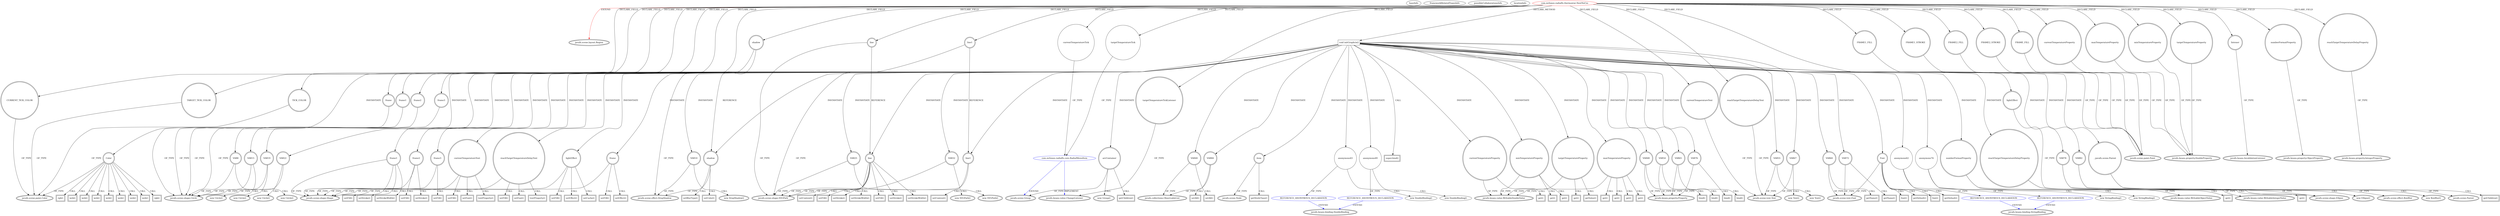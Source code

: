 digraph {
baseInfo[graphId=985,category="extension_graph",isAnonymous=false,possibleRelation=true]
frameworkRelatedTypesInfo[0="javafx.scene.layout.Region"]
possibleCollaborationsInfo[0="985~CLIENT_METHOD_DECLARATION-INSTANTIATION-~javafx.scene.layout.Region ~javafx.beans.binding.StringBinding ~false~true",1="985~CLIENT_METHOD_DECLARATION-INSTANTIATION-~javafx.scene.layout.Region ~javafx.beans.binding.DoubleBinding ~false~true",2="985~FIELD_DECLARATION-FIELD_DECLARATION-~javafx.scene.layout.Region ~javafx.scene.Group javafx.beans.value.ChangeListener ~false~false"]
locationInfo[projectName="MrLoNee-RadialFx",filePath="/MrLoNee-RadialFx/RadialFx-master/src/com/mrlonee/radialfx/thermostat/NestNoCss.java",contextSignature="NestNoCss",graphId="985"]
0[label="com.mrlonee.radialfx.thermostat.NestNoCss",vertexType="ROOT_CLIENT_CLASS_DECLARATION",isFrameworkType=false,color=red]
1[label="javafx.scene.layout.Region",vertexType="FRAMEWORK_CLASS_TYPE",isFrameworkType=true,peripheries=2]
2[label="CURRENT_TICK_COLOR",vertexType="FIELD_DECLARATION",isFrameworkType=true,peripheries=2,shape=circle]
3[label="javafx.scene.paint.Color",vertexType="FRAMEWORK_CLASS_TYPE",isFrameworkType=true,peripheries=2]
4[label="FRAME1_FILL",vertexType="FIELD_DECLARATION",isFrameworkType=true,peripheries=2,shape=circle]
5[label="javafx.scene.paint.Paint",vertexType="FRAMEWORK_CLASS_TYPE",isFrameworkType=true,peripheries=2]
6[label="FRAME1_STROKE",vertexType="FIELD_DECLARATION",isFrameworkType=true,peripheries=2,shape=circle]
8[label="FRAME2_FILL",vertexType="FIELD_DECLARATION",isFrameworkType=true,peripheries=2,shape=circle]
10[label="FRAME2_STROKE",vertexType="FIELD_DECLARATION",isFrameworkType=true,peripheries=2,shape=circle]
12[label="FRAME_FILL",vertexType="FIELD_DECLARATION",isFrameworkType=true,peripheries=2,shape=circle]
14[label="TARGET_TICK_COLOR",vertexType="FIELD_DECLARATION",isFrameworkType=true,peripheries=2,shape=circle]
16[label="TICK_COLOR",vertexType="FIELD_DECLARATION",isFrameworkType=true,peripheries=2,shape=circle]
18[label="currentTemperatureProperty",vertexType="FIELD_DECLARATION",isFrameworkType=true,peripheries=2,shape=circle]
19[label="javafx.beans.property.DoubleProperty",vertexType="FRAMEWORK_CLASS_TYPE",isFrameworkType=true,peripheries=2]
20[label="currentTemperatureText",vertexType="FIELD_DECLARATION",isFrameworkType=true,peripheries=2,shape=circle]
21[label="javafx.scene.text.Text",vertexType="FRAMEWORK_CLASS_TYPE",isFrameworkType=true,peripheries=2]
22[label="currentTemperatureTick",vertexType="FIELD_DECLARATION",isFrameworkType=false,shape=circle]
23[label="com.mrlonee.radialfx.core.RadialMenuItem",vertexType="REFERENCE_CLIENT_CLASS_DECLARATION",isFrameworkType=false,color=blue]
24[label="javafx.scene.Group",vertexType="FRAMEWORK_CLASS_TYPE",isFrameworkType=true,peripheries=2]
25[label="javafx.beans.value.ChangeListener",vertexType="FRAMEWORK_INTERFACE_TYPE",isFrameworkType=true,peripheries=2]
26[label="frame",vertexType="FIELD_DECLARATION",isFrameworkType=true,peripheries=2,shape=circle]
27[label="javafx.scene.shape.Circle",vertexType="FRAMEWORK_CLASS_TYPE",isFrameworkType=true,peripheries=2]
28[label="frame1",vertexType="FIELD_DECLARATION",isFrameworkType=true,peripheries=2,shape=circle]
30[label="frame2",vertexType="FIELD_DECLARATION",isFrameworkType=true,peripheries=2,shape=circle]
32[label="frame3",vertexType="FIELD_DECLARATION",isFrameworkType=true,peripheries=2,shape=circle]
34[label="lightEffect",vertexType="FIELD_DECLARATION",isFrameworkType=true,peripheries=2,shape=circle]
35[label="javafx.scene.shape.Ellipse",vertexType="FRAMEWORK_CLASS_TYPE",isFrameworkType=true,peripheries=2]
36[label="line",vertexType="FIELD_DECLARATION",isFrameworkType=true,peripheries=2,shape=circle]
37[label="javafx.scene.shape.SVGPath",vertexType="FRAMEWORK_CLASS_TYPE",isFrameworkType=true,peripheries=2]
38[label="line1",vertexType="FIELD_DECLARATION",isFrameworkType=true,peripheries=2,shape=circle]
40[label="listener",vertexType="FIELD_DECLARATION",isFrameworkType=true,peripheries=2,shape=circle]
41[label="javafx.beans.InvalidationListener",vertexType="FRAMEWORK_INTERFACE_TYPE",isFrameworkType=true,peripheries=2]
42[label="maxTemperatureProperty",vertexType="FIELD_DECLARATION",isFrameworkType=true,peripheries=2,shape=circle]
44[label="minTemperatureProperty",vertexType="FIELD_DECLARATION",isFrameworkType=true,peripheries=2,shape=circle]
46[label="numberFormatProperty",vertexType="FIELD_DECLARATION",isFrameworkType=true,peripheries=2,shape=circle]
47[label="javafx.beans.property.ObjectProperty",vertexType="FRAMEWORK_CLASS_TYPE",isFrameworkType=true,peripheries=2]
48[label="reachTargetTemperatureDelayProperty",vertexType="FIELD_DECLARATION",isFrameworkType=true,peripheries=2,shape=circle]
49[label="javafx.beans.property.IntegerProperty",vertexType="FRAMEWORK_CLASS_TYPE",isFrameworkType=true,peripheries=2]
50[label="reachTargetTemperatureDelayText",vertexType="FIELD_DECLARATION",isFrameworkType=true,peripheries=2,shape=circle]
52[label="shadow",vertexType="FIELD_DECLARATION",isFrameworkType=true,peripheries=2,shape=circle]
53[label="javafx.scene.effect.DropShadow",vertexType="FRAMEWORK_CLASS_TYPE",isFrameworkType=true,peripheries=2]
54[label="targetTemperatureProperty",vertexType="FIELD_DECLARATION",isFrameworkType=true,peripheries=2,shape=circle]
56[label="targetTemperatureTick",vertexType="FIELD_DECLARATION",isFrameworkType=false,shape=circle]
58[label="targetTemperatureTickListener",vertexType="FIELD_DECLARATION",isFrameworkType=true,peripheries=2,shape=circle]
100[label="void initGraphcis()",vertexType="CLIENT_METHOD_DECLARATION",isFrameworkType=false,shape=box]
102[label="VAR8",vertexType="VARIABLE_EXPRESION",isFrameworkType=true,peripheries=2,shape=circle]
101[label="new Circle()",vertexType="CONSTRUCTOR_CALL",isFrameworkType=true,peripheries=2]
104[label="frame",vertexType="VARIABLE_EXPRESION",isFrameworkType=true,peripheries=2,shape=circle]
106[label="javafx.scene.shape.Shape",vertexType="FRAMEWORK_CLASS_TYPE",isFrameworkType=true,peripheries=2]
105[label="setFill()",vertexType="INSIDE_CALL",isFrameworkType=true,peripheries=2,shape=box]
108[label="VAR10",vertexType="VARIABLE_EXPRESION",isFrameworkType=true,peripheries=2,shape=circle]
107[label="new DropShadow()",vertexType="CONSTRUCTOR_CALL",isFrameworkType=true,peripheries=2]
110[label="shadow",vertexType="VARIABLE_EXPRESION",isFrameworkType=true,peripheries=2,shape=circle]
111[label="setBlurType()",vertexType="INSIDE_CALL",isFrameworkType=true,peripheries=2,shape=box]
114[label="setColor()",vertexType="INSIDE_CALL",isFrameworkType=true,peripheries=2,shape=box]
115[label="Color",vertexType="VARIABLE_EXPRESION",isFrameworkType=true,peripheries=2,shape=circle]
116[label="rgb()",vertexType="INSIDE_CALL",isFrameworkType=true,peripheries=2,shape=box]
119[label="setEffect()",vertexType="INSIDE_CALL",isFrameworkType=true,peripheries=2,shape=box]
121[label="VAR15",vertexType="VARIABLE_EXPRESION",isFrameworkType=true,peripheries=2,shape=circle]
120[label="new Circle()",vertexType="CONSTRUCTOR_CALL",isFrameworkType=true,peripheries=2]
123[label="frame1",vertexType="VARIABLE_EXPRESION",isFrameworkType=true,peripheries=2,shape=circle]
124[label="setFill()",vertexType="INSIDE_CALL",isFrameworkType=true,peripheries=2,shape=box]
127[label="setStroke()",vertexType="INSIDE_CALL",isFrameworkType=true,peripheries=2,shape=box]
129[label="setStrokeWidth()",vertexType="INSIDE_CALL",isFrameworkType=true,peripheries=2,shape=box]
131[label="VAR19",vertexType="VARIABLE_EXPRESION",isFrameworkType=true,peripheries=2,shape=circle]
130[label="new Circle()",vertexType="CONSTRUCTOR_CALL",isFrameworkType=true,peripheries=2]
133[label="frame2",vertexType="VARIABLE_EXPRESION",isFrameworkType=true,peripheries=2,shape=circle]
134[label="setFill()",vertexType="INSIDE_CALL",isFrameworkType=true,peripheries=2,shape=box]
137[label="setStroke()",vertexType="INSIDE_CALL",isFrameworkType=true,peripheries=2,shape=box]
139[label="VAR22",vertexType="VARIABLE_EXPRESION",isFrameworkType=true,peripheries=2,shape=circle]
138[label="new Circle()",vertexType="CONSTRUCTOR_CALL",isFrameworkType=true,peripheries=2]
141[label="frame3",vertexType="VARIABLE_EXPRESION",isFrameworkType=true,peripheries=2,shape=circle]
142[label="setFill()",vertexType="INSIDE_CALL",isFrameworkType=true,peripheries=2,shape=box]
145[label="web()",vertexType="INSIDE_CALL",isFrameworkType=true,peripheries=2,shape=box]
147[label="VAR25",vertexType="VARIABLE_EXPRESION",isFrameworkType=true,peripheries=2,shape=circle]
146[label="new SVGPath()",vertexType="CONSTRUCTOR_CALL",isFrameworkType=true,peripheries=2]
149[label="line",vertexType="VARIABLE_EXPRESION",isFrameworkType=true,peripheries=2,shape=circle]
150[label="setContent()",vertexType="INSIDE_CALL",isFrameworkType=true,peripheries=2,shape=box]
153[label="setFill()",vertexType="INSIDE_CALL",isFrameworkType=true,peripheries=2,shape=box]
155[label="web()",vertexType="INSIDE_CALL",isFrameworkType=true,peripheries=2,shape=box]
157[label="setStroke()",vertexType="INSIDE_CALL",isFrameworkType=true,peripheries=2,shape=box]
159[label="web()",vertexType="INSIDE_CALL",isFrameworkType=true,peripheries=2,shape=box]
161[label="setStrokeWidth()",vertexType="INSIDE_CALL",isFrameworkType=true,peripheries=2,shape=box]
163[label="VAR32",vertexType="VARIABLE_EXPRESION",isFrameworkType=true,peripheries=2,shape=circle]
162[label="new SVGPath()",vertexType="CONSTRUCTOR_CALL",isFrameworkType=true,peripheries=2]
165[label="line1",vertexType="VARIABLE_EXPRESION",isFrameworkType=true,peripheries=2,shape=circle]
166[label="setContent()",vertexType="INSIDE_CALL",isFrameworkType=true,peripheries=2,shape=box]
169[label="setFill()",vertexType="INSIDE_CALL",isFrameworkType=true,peripheries=2,shape=box]
171[label="web()",vertexType="INSIDE_CALL",isFrameworkType=true,peripheries=2,shape=box]
173[label="setStroke()",vertexType="INSIDE_CALL",isFrameworkType=true,peripheries=2,shape=box]
175[label="web()",vertexType="INSIDE_CALL",isFrameworkType=true,peripheries=2,shape=box]
177[label="setStrokeWidth()",vertexType="INSIDE_CALL",isFrameworkType=true,peripheries=2,shape=box]
179[label="arcContainer",vertexType="VARIABLE_EXPRESION",isFrameworkType=true,peripheries=2,shape=circle]
178[label="new Group()",vertexType="CONSTRUCTOR_CALL",isFrameworkType=true,peripheries=2]
181[label="VAR40",vertexType="VARIABLE_EXPRESION",isFrameworkType=true,peripheries=2,shape=circle]
183[label="javafx.collections.ObservableList",vertexType="FRAMEWORK_INTERFACE_TYPE",isFrameworkType=true,peripheries=2]
182[label="setAll()",vertexType="INSIDE_CALL",isFrameworkType=true,peripheries=2,shape=box]
184[label="item",vertexType="VARIABLE_EXPRESION",isFrameworkType=true,peripheries=2,shape=circle]
186[label="javafx.scene.Node",vertexType="FRAMEWORK_CLASS_TYPE",isFrameworkType=true,peripheries=2]
185[label="getStyleClass()",vertexType="INSIDE_CALL",isFrameworkType=true,peripheries=2,shape=box]
188[label="getChildren()",vertexType="INSIDE_CALL",isFrameworkType=true,peripheries=2,shape=box]
190[label="anonymous43",vertexType="VARIABLE_EXPRESION",isFrameworkType=false,shape=circle]
191[label="REFERENCE_ANONYMOUS_DECLARATION",vertexType="REFERENCE_ANONYMOUS_DECLARATION",isFrameworkType=false,color=blue]
192[label="javafx.beans.binding.DoubleBinding",vertexType="FRAMEWORK_CLASS_TYPE",isFrameworkType=true,peripheries=2]
189[label="new DoubleBinding()",vertexType="CONSTRUCTOR_CALL",isFrameworkType=false]
193[label="super.bind()",vertexType="SUPER_CALL",isFrameworkType=true,peripheries=2,shape=box]
194[label="maxTemperatureProperty",vertexType="VARIABLE_EXPRESION",isFrameworkType=true,peripheries=2,shape=circle]
196[label="javafx.beans.value.WritableDoubleValue",vertexType="FRAMEWORK_INTERFACE_TYPE",isFrameworkType=true,peripheries=2]
195[label="get()",vertexType="INSIDE_CALL",isFrameworkType=true,peripheries=2,shape=box]
197[label="currentTemperatureProperty",vertexType="VARIABLE_EXPRESION",isFrameworkType=true,peripheries=2,shape=circle]
198[label="get()",vertexType="INSIDE_CALL",isFrameworkType=true,peripheries=2,shape=box]
201[label="get()",vertexType="INSIDE_CALL",isFrameworkType=true,peripheries=2,shape=box]
202[label="minTemperatureProperty",vertexType="VARIABLE_EXPRESION",isFrameworkType=true,peripheries=2,shape=circle]
203[label="get()",vertexType="INSIDE_CALL",isFrameworkType=true,peripheries=2,shape=box]
205[label="VAR48",vertexType="VARIABLE_EXPRESION",isFrameworkType=true,peripheries=2,shape=circle]
207[label="javafx.beans.property.Property",vertexType="FRAMEWORK_INTERFACE_TYPE",isFrameworkType=true,peripheries=2]
206[label="bind()",vertexType="INSIDE_CALL",isFrameworkType=true,peripheries=2,shape=box]
209[label="anonymous49",vertexType="VARIABLE_EXPRESION",isFrameworkType=false,shape=circle]
210[label="REFERENCE_ANONYMOUS_DECLARATION",vertexType="REFERENCE_ANONYMOUS_DECLARATION",isFrameworkType=false,color=blue]
208[label="new DoubleBinding()",vertexType="CONSTRUCTOR_CALL",isFrameworkType=false]
214[label="get()",vertexType="INSIDE_CALL",isFrameworkType=true,peripheries=2,shape=box]
215[label="targetTemperatureProperty",vertexType="VARIABLE_EXPRESION",isFrameworkType=true,peripheries=2,shape=circle]
216[label="get()",vertexType="INSIDE_CALL",isFrameworkType=true,peripheries=2,shape=box]
219[label="get()",vertexType="INSIDE_CALL",isFrameworkType=true,peripheries=2,shape=box]
221[label="get()",vertexType="INSIDE_CALL",isFrameworkType=true,peripheries=2,shape=box]
222[label="VAR54",vertexType="VARIABLE_EXPRESION",isFrameworkType=true,peripheries=2,shape=circle]
223[label="bind()",vertexType="INSIDE_CALL",isFrameworkType=true,peripheries=2,shape=box]
226[label="VAR55",vertexType="VARIABLE_EXPRESION",isFrameworkType=true,peripheries=2,shape=circle]
225[label="new Text()",vertexType="CONSTRUCTOR_CALL",isFrameworkType=true,peripheries=2]
228[label="currentTemperatureText",vertexType="VARIABLE_EXPRESION",isFrameworkType=true,peripheries=2,shape=circle]
229[label="setFill()",vertexType="INSIDE_CALL",isFrameworkType=true,peripheries=2,shape=box]
232[label="web()",vertexType="INSIDE_CALL",isFrameworkType=true,peripheries=2,shape=box]
234[label="setFont()",vertexType="INSIDE_CALL",isFrameworkType=true,peripheries=2,shape=box]
235[label="Font",vertexType="VARIABLE_EXPRESION",isFrameworkType=true,peripheries=2,shape=circle]
237[label="javafx.scene.text.Font",vertexType="FRAMEWORK_CLASS_TYPE",isFrameworkType=true,peripheries=2]
236[label="font()",vertexType="INSIDE_CALL",isFrameworkType=true,peripheries=2,shape=box]
238[label="VAR60",vertexType="VARIABLE_EXPRESION",isFrameworkType=true,peripheries=2,shape=circle]
239[label="getName()",vertexType="INSIDE_CALL",isFrameworkType=true,peripheries=2,shape=box]
242[label="getDefault()",vertexType="INSIDE_CALL",isFrameworkType=true,peripheries=2,shape=box]
244[label="anonymous62",vertexType="VARIABLE_EXPRESION",isFrameworkType=false,shape=circle]
245[label="REFERENCE_ANONYMOUS_DECLARATION",vertexType="REFERENCE_ANONYMOUS_DECLARATION",isFrameworkType=false,color=blue]
246[label="javafx.beans.binding.StringBinding",vertexType="FRAMEWORK_CLASS_TYPE",isFrameworkType=true,peripheries=2]
243[label="new StringBinding()",vertexType="CONSTRUCTOR_CALL",isFrameworkType=false]
248[label="numberFormatProperty",vertexType="VARIABLE_EXPRESION",isFrameworkType=true,peripheries=2,shape=circle]
250[label="javafx.beans.value.WritableObjectValue",vertexType="FRAMEWORK_INTERFACE_TYPE",isFrameworkType=true,peripheries=2]
249[label="get()",vertexType="INSIDE_CALL",isFrameworkType=true,peripheries=2,shape=box]
252[label="getValue()",vertexType="INSIDE_CALL",isFrameworkType=true,peripheries=2,shape=box]
253[label="VAR65",vertexType="VARIABLE_EXPRESION",isFrameworkType=true,peripheries=2,shape=circle]
254[label="bind()",vertexType="INSIDE_CALL",isFrameworkType=true,peripheries=2,shape=box]
257[label="textProperty()",vertexType="INSIDE_CALL",isFrameworkType=true,peripheries=2,shape=box]
259[label="VAR67",vertexType="VARIABLE_EXPRESION",isFrameworkType=true,peripheries=2,shape=circle]
258[label="new Text()",vertexType="CONSTRUCTOR_CALL",isFrameworkType=true,peripheries=2]
261[label="reachTargetTemperatureDelayText",vertexType="VARIABLE_EXPRESION",isFrameworkType=true,peripheries=2,shape=circle]
262[label="setFill()",vertexType="INSIDE_CALL",isFrameworkType=true,peripheries=2,shape=box]
265[label="web()",vertexType="INSIDE_CALL",isFrameworkType=true,peripheries=2,shape=box]
267[label="setFont()",vertexType="INSIDE_CALL",isFrameworkType=true,peripheries=2,shape=box]
269[label="font()",vertexType="INSIDE_CALL",isFrameworkType=true,peripheries=2,shape=box]
270[label="VAR72",vertexType="VARIABLE_EXPRESION",isFrameworkType=true,peripheries=2,shape=circle]
271[label="getName()",vertexType="INSIDE_CALL",isFrameworkType=true,peripheries=2,shape=box]
274[label="getDefault()",vertexType="INSIDE_CALL",isFrameworkType=true,peripheries=2,shape=box]
276[label="anonymous74",vertexType="VARIABLE_EXPRESION",isFrameworkType=false,shape=circle]
277[label="REFERENCE_ANONYMOUS_DECLARATION",vertexType="REFERENCE_ANONYMOUS_DECLARATION",isFrameworkType=false,color=blue]
275[label="new StringBinding()",vertexType="CONSTRUCTOR_CALL",isFrameworkType=false]
280[label="reachTargetTemperatureDelayProperty",vertexType="VARIABLE_EXPRESION",isFrameworkType=true,peripheries=2,shape=circle]
282[label="javafx.beans.value.WritableIntegerValue",vertexType="FRAMEWORK_INTERFACE_TYPE",isFrameworkType=true,peripheries=2]
281[label="get()",vertexType="INSIDE_CALL",isFrameworkType=true,peripheries=2,shape=box]
283[label="VAR76",vertexType="VARIABLE_EXPRESION",isFrameworkType=true,peripheries=2,shape=circle]
284[label="bind()",vertexType="INSIDE_CALL",isFrameworkType=true,peripheries=2,shape=box]
287[label="textProperty()",vertexType="INSIDE_CALL",isFrameworkType=true,peripheries=2,shape=box]
289[label="VAR78",vertexType="VARIABLE_EXPRESION",isFrameworkType=true,peripheries=2,shape=circle]
288[label="new Ellipse()",vertexType="CONSTRUCTOR_CALL",isFrameworkType=true,peripheries=2]
291[label="lightEffect",vertexType="VARIABLE_EXPRESION",isFrameworkType=true,peripheries=2,shape=circle]
292[label="setFill()",vertexType="INSIDE_CALL",isFrameworkType=true,peripheries=2,shape=box]
295[label="rgb()",vertexType="INSIDE_CALL",isFrameworkType=true,peripheries=2,shape=box]
297[label="setEffect()",vertexType="INSIDE_CALL",isFrameworkType=true,peripheries=2,shape=box]
299[label="VAR82",vertexType="VARIABLE_EXPRESION",isFrameworkType=true,peripheries=2,shape=circle]
300[label="javafx.scene.effect.BoxBlur",vertexType="FRAMEWORK_CLASS_TYPE",isFrameworkType=true,peripheries=2]
298[label="new BoxBlur()",vertexType="CONSTRUCTOR_CALL",isFrameworkType=true,peripheries=2]
302[label="setCache()",vertexType="INSIDE_CALL",isFrameworkType=true,peripheries=2,shape=box]
303[label="VAR84",vertexType="VARIABLE_EXPRESION",isFrameworkType=true,peripheries=2,shape=circle]
304[label="setAll()",vertexType="INSIDE_CALL",isFrameworkType=true,peripheries=2,shape=box]
306[label="_:javafx.scene.Parent",vertexType="VARIABLE_EXPRESION",isFrameworkType=true,peripheries=2,shape=circle]
308[label="javafx.scene.Parent",vertexType="FRAMEWORK_CLASS_TYPE",isFrameworkType=true,peripheries=2]
307[label="getChildren()",vertexType="INSIDE_CALL",isFrameworkType=true,peripheries=2,shape=box]
0->1[label="EXTEND",color=red]
0->2[label="DECLARE_FIELD"]
2->3[label="OF_TYPE"]
0->4[label="DECLARE_FIELD"]
4->5[label="OF_TYPE"]
0->6[label="DECLARE_FIELD"]
6->5[label="OF_TYPE"]
0->8[label="DECLARE_FIELD"]
8->5[label="OF_TYPE"]
0->10[label="DECLARE_FIELD"]
10->5[label="OF_TYPE"]
0->12[label="DECLARE_FIELD"]
12->5[label="OF_TYPE"]
0->14[label="DECLARE_FIELD"]
14->3[label="OF_TYPE"]
0->16[label="DECLARE_FIELD"]
16->3[label="OF_TYPE"]
0->18[label="DECLARE_FIELD"]
18->19[label="OF_TYPE"]
0->20[label="DECLARE_FIELD"]
20->21[label="OF_TYPE"]
0->22[label="DECLARE_FIELD"]
23->24[label="EXTEND",color=blue]
23->25[label="IMPLEMENT",color=blue]
22->23[label="OF_TYPE"]
0->26[label="DECLARE_FIELD"]
26->27[label="OF_TYPE"]
0->28[label="DECLARE_FIELD"]
28->27[label="OF_TYPE"]
0->30[label="DECLARE_FIELD"]
30->27[label="OF_TYPE"]
0->32[label="DECLARE_FIELD"]
32->27[label="OF_TYPE"]
0->34[label="DECLARE_FIELD"]
34->35[label="OF_TYPE"]
0->36[label="DECLARE_FIELD"]
36->37[label="OF_TYPE"]
0->38[label="DECLARE_FIELD"]
38->37[label="OF_TYPE"]
0->40[label="DECLARE_FIELD"]
40->41[label="OF_TYPE"]
0->42[label="DECLARE_FIELD"]
42->19[label="OF_TYPE"]
0->44[label="DECLARE_FIELD"]
44->19[label="OF_TYPE"]
0->46[label="DECLARE_FIELD"]
46->47[label="OF_TYPE"]
0->48[label="DECLARE_FIELD"]
48->49[label="OF_TYPE"]
0->50[label="DECLARE_FIELD"]
50->21[label="OF_TYPE"]
0->52[label="DECLARE_FIELD"]
52->53[label="OF_TYPE"]
0->54[label="DECLARE_FIELD"]
54->19[label="OF_TYPE"]
0->56[label="DECLARE_FIELD"]
56->23[label="OF_TYPE"]
0->58[label="DECLARE_FIELD"]
58->25[label="OF_TYPE"]
0->100[label="DECLARE_METHOD"]
100->102[label="INSTANTIATE"]
102->27[label="OF_TYPE"]
102->101[label="CALL"]
100->104[label="INSTANTIATE"]
104->106[label="OF_TYPE"]
104->105[label="CALL"]
100->108[label="INSTANTIATE"]
108->53[label="OF_TYPE"]
108->107[label="CALL"]
100->110[label="INSTANTIATE"]
52->110[label="REFERENCE"]
110->53[label="OF_TYPE"]
110->111[label="CALL"]
110->114[label="CALL"]
100->115[label="INSTANTIATE"]
115->3[label="OF_TYPE"]
115->116[label="CALL"]
104->119[label="CALL"]
100->121[label="INSTANTIATE"]
121->27[label="OF_TYPE"]
121->120[label="CALL"]
100->123[label="INSTANTIATE"]
123->106[label="OF_TYPE"]
123->124[label="CALL"]
123->127[label="CALL"]
123->129[label="CALL"]
100->131[label="INSTANTIATE"]
131->27[label="OF_TYPE"]
131->130[label="CALL"]
100->133[label="INSTANTIATE"]
133->106[label="OF_TYPE"]
133->134[label="CALL"]
133->137[label="CALL"]
100->139[label="INSTANTIATE"]
139->27[label="OF_TYPE"]
139->138[label="CALL"]
100->141[label="INSTANTIATE"]
141->106[label="OF_TYPE"]
141->142[label="CALL"]
115->145[label="CALL"]
100->147[label="INSTANTIATE"]
147->37[label="OF_TYPE"]
147->146[label="CALL"]
100->149[label="INSTANTIATE"]
36->149[label="REFERENCE"]
149->37[label="OF_TYPE"]
149->150[label="CALL"]
149->153[label="CALL"]
115->155[label="CALL"]
149->157[label="CALL"]
115->159[label="CALL"]
149->161[label="CALL"]
100->163[label="INSTANTIATE"]
163->37[label="OF_TYPE"]
163->162[label="CALL"]
100->165[label="INSTANTIATE"]
38->165[label="REFERENCE"]
165->37[label="OF_TYPE"]
165->166[label="CALL"]
149->169[label="CALL"]
115->171[label="CALL"]
149->173[label="CALL"]
115->175[label="CALL"]
149->177[label="CALL"]
100->179[label="INSTANTIATE"]
179->24[label="OF_TYPE"]
179->178[label="CALL"]
100->181[label="INSTANTIATE"]
181->183[label="OF_TYPE"]
181->182[label="CALL"]
100->184[label="INSTANTIATE"]
184->186[label="OF_TYPE"]
184->185[label="CALL"]
179->188[label="CALL"]
100->190[label="INSTANTIATE"]
191->192[label="EXTEND",color=blue]
190->191[label="OF_TYPE"]
190->189[label="CALL"]
100->193[label="CALL"]
100->194[label="INSTANTIATE"]
194->196[label="OF_TYPE"]
194->195[label="CALL"]
100->197[label="INSTANTIATE"]
197->196[label="OF_TYPE"]
197->198[label="CALL"]
194->201[label="CALL"]
100->202[label="INSTANTIATE"]
202->196[label="OF_TYPE"]
202->203[label="CALL"]
100->205[label="INSTANTIATE"]
205->207[label="OF_TYPE"]
205->206[label="CALL"]
100->209[label="INSTANTIATE"]
210->192[label="EXTEND",color=blue]
209->210[label="OF_TYPE"]
209->208[label="CALL"]
194->214[label="CALL"]
100->215[label="INSTANTIATE"]
215->196[label="OF_TYPE"]
215->216[label="CALL"]
194->219[label="CALL"]
202->221[label="CALL"]
100->222[label="INSTANTIATE"]
222->207[label="OF_TYPE"]
222->223[label="CALL"]
100->226[label="INSTANTIATE"]
226->21[label="OF_TYPE"]
226->225[label="CALL"]
100->228[label="INSTANTIATE"]
228->106[label="OF_TYPE"]
228->229[label="CALL"]
115->232[label="CALL"]
228->234[label="CALL"]
100->235[label="INSTANTIATE"]
235->237[label="OF_TYPE"]
235->236[label="CALL"]
100->238[label="INSTANTIATE"]
238->237[label="OF_TYPE"]
238->239[label="CALL"]
235->242[label="CALL"]
100->244[label="INSTANTIATE"]
245->246[label="EXTEND",color=blue]
244->245[label="OF_TYPE"]
244->243[label="CALL"]
100->248[label="INSTANTIATE"]
248->250[label="OF_TYPE"]
248->249[label="CALL"]
215->252[label="CALL"]
100->253[label="INSTANTIATE"]
253->207[label="OF_TYPE"]
253->254[label="CALL"]
228->257[label="CALL"]
100->259[label="INSTANTIATE"]
259->21[label="OF_TYPE"]
259->258[label="CALL"]
100->261[label="INSTANTIATE"]
261->106[label="OF_TYPE"]
261->262[label="CALL"]
115->265[label="CALL"]
261->267[label="CALL"]
235->269[label="CALL"]
100->270[label="INSTANTIATE"]
270->237[label="OF_TYPE"]
270->271[label="CALL"]
235->274[label="CALL"]
100->276[label="INSTANTIATE"]
277->246[label="EXTEND",color=blue]
276->277[label="OF_TYPE"]
276->275[label="CALL"]
100->280[label="INSTANTIATE"]
280->282[label="OF_TYPE"]
280->281[label="CALL"]
100->283[label="INSTANTIATE"]
283->207[label="OF_TYPE"]
283->284[label="CALL"]
261->287[label="CALL"]
100->289[label="INSTANTIATE"]
289->35[label="OF_TYPE"]
289->288[label="CALL"]
100->291[label="INSTANTIATE"]
291->106[label="OF_TYPE"]
291->292[label="CALL"]
115->295[label="CALL"]
291->297[label="CALL"]
100->299[label="INSTANTIATE"]
299->300[label="OF_TYPE"]
299->298[label="CALL"]
291->302[label="CALL"]
100->303[label="INSTANTIATE"]
303->183[label="OF_TYPE"]
303->304[label="CALL"]
100->306[label="INSTANTIATE"]
306->308[label="OF_TYPE"]
306->307[label="CALL"]
}
